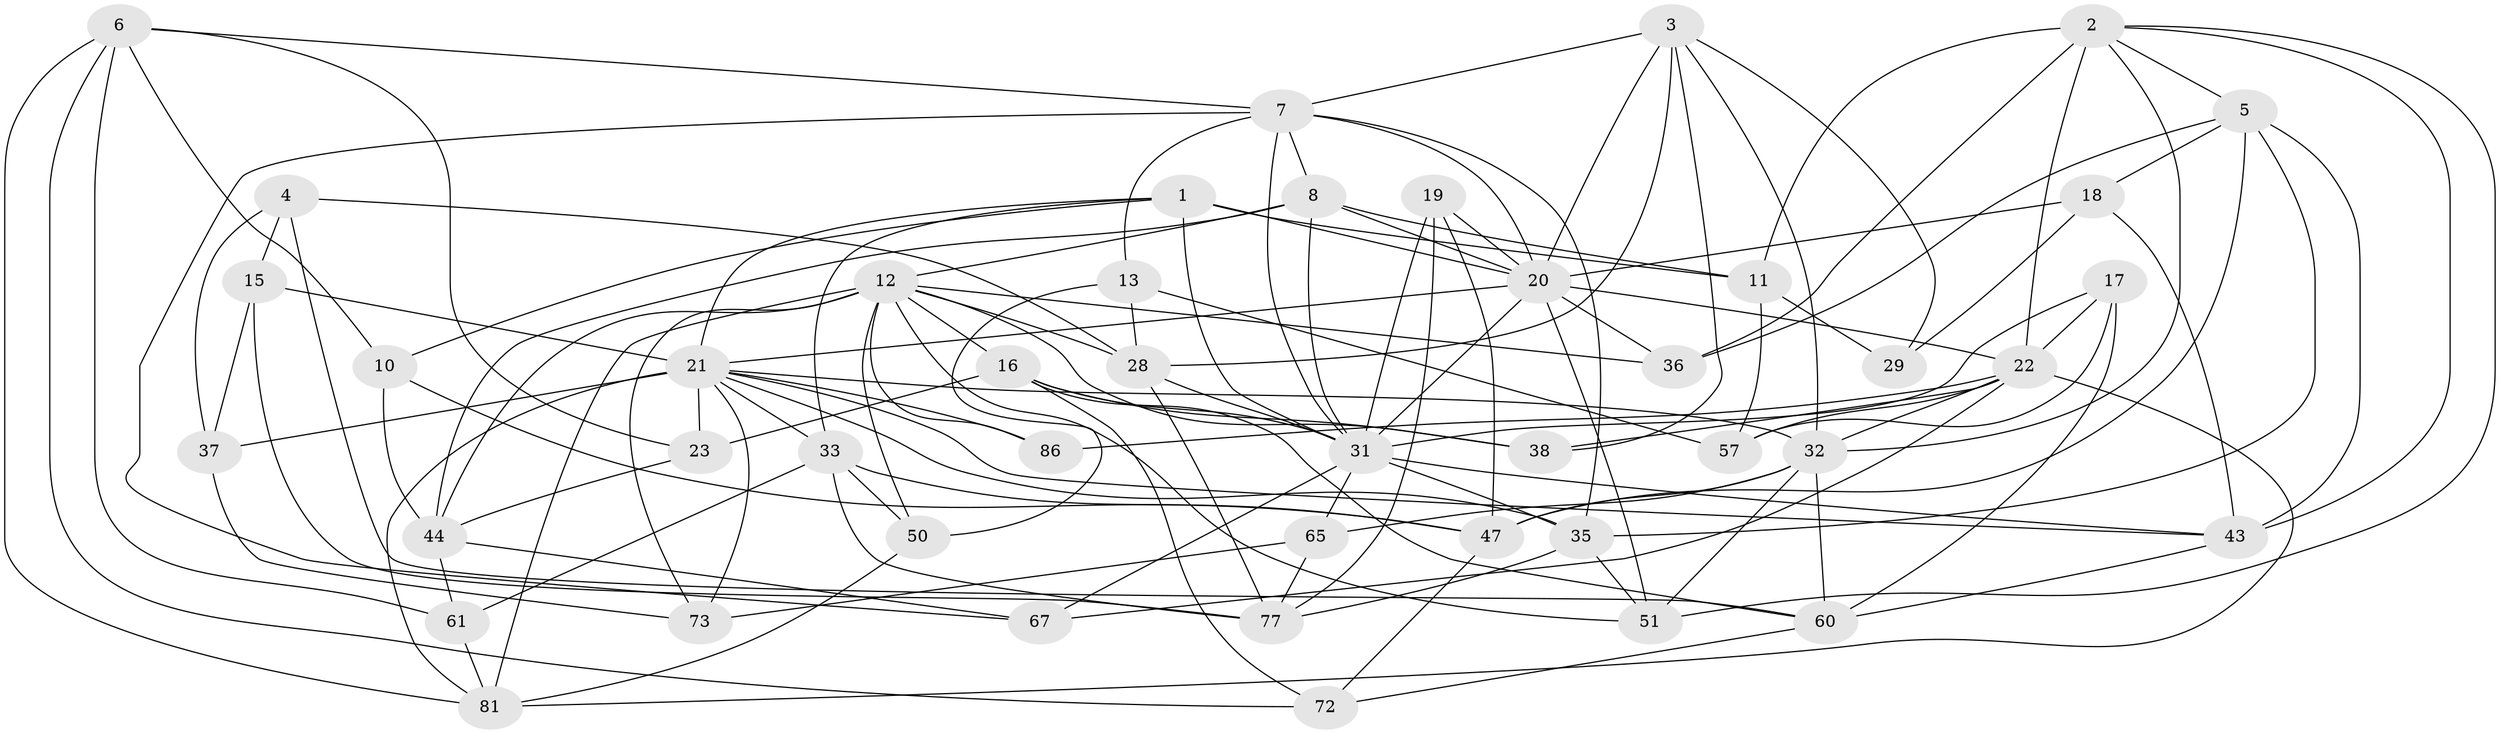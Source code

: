 // original degree distribution, {4: 1.0}
// Generated by graph-tools (version 1.1) at 2025/16/03/09/25 04:16:14]
// undirected, 45 vertices, 128 edges
graph export_dot {
graph [start="1"]
  node [color=gray90,style=filled];
  1 [super="+49"];
  2 [super="+46+25"];
  3 [super="+26"];
  4;
  5 [super="+9"];
  6 [super="+34"];
  7 [super="+27+48+82"];
  8 [super="+58"];
  10;
  11 [super="+52"];
  12 [super="+30+14"];
  13;
  15;
  16 [super="+74"];
  17;
  18;
  19;
  20 [super="+88+54"];
  21 [super="+70+59"];
  22 [super="+39+45+71"];
  23;
  28 [super="+40"];
  29;
  31 [super="+55+62"];
  32 [super="+42"];
  33 [super="+66"];
  35 [super="+85"];
  36;
  37;
  38;
  43 [super="+78"];
  44 [super="+53"];
  47 [super="+89"];
  50;
  51 [super="+63"];
  57;
  60 [super="+69"];
  61;
  65;
  67;
  72;
  73;
  77 [super="+79"];
  81 [super="+84"];
  86;
  1 -- 33;
  1 -- 10;
  1 -- 11;
  1 -- 21;
  1 -- 20;
  1 -- 31;
  2 -- 32;
  2 -- 51;
  2 -- 43;
  2 -- 36;
  2 -- 11;
  2 -- 5;
  2 -- 22 [weight=2];
  3 -- 38;
  3 -- 29;
  3 -- 32;
  3 -- 7;
  3 -- 28;
  3 -- 20;
  4 -- 37;
  4 -- 28;
  4 -- 15;
  4 -- 60;
  5 -- 35;
  5 -- 43;
  5 -- 18;
  5 -- 36;
  5 -- 47;
  6 -- 61;
  6 -- 81;
  6 -- 7;
  6 -- 72;
  6 -- 10;
  6 -- 23;
  7 -- 13;
  7 -- 8;
  7 -- 67;
  7 -- 20;
  7 -- 35;
  7 -- 31;
  8 -- 11;
  8 -- 31;
  8 -- 20;
  8 -- 12;
  8 -- 44;
  10 -- 47;
  10 -- 44;
  11 -- 57;
  11 -- 29 [weight=2];
  12 -- 73;
  12 -- 28;
  12 -- 86 [weight=2];
  12 -- 50;
  12 -- 36;
  12 -- 38;
  12 -- 44;
  12 -- 16;
  12 -- 81;
  12 -- 51;
  13 -- 57;
  13 -- 50;
  13 -- 28;
  15 -- 37;
  15 -- 21;
  15 -- 77;
  16 -- 23;
  16 -- 72;
  16 -- 60;
  16 -- 38;
  16 -- 31;
  17 -- 22;
  17 -- 57;
  17 -- 60;
  17 -- 31;
  18 -- 29;
  18 -- 43;
  18 -- 20;
  19 -- 77;
  19 -- 47;
  19 -- 20;
  19 -- 31;
  20 -- 51 [weight=2];
  20 -- 22;
  20 -- 36;
  20 -- 21;
  20 -- 31;
  21 -- 73;
  21 -- 43;
  21 -- 37;
  21 -- 32;
  21 -- 33;
  21 -- 35;
  21 -- 81;
  21 -- 86;
  21 -- 23;
  22 -- 67;
  22 -- 38;
  22 -- 81;
  22 -- 57;
  22 -- 32;
  22 -- 86;
  23 -- 44;
  28 -- 77;
  28 -- 31;
  31 -- 43;
  31 -- 35;
  31 -- 65;
  31 -- 67;
  32 -- 51;
  32 -- 65;
  32 -- 47;
  32 -- 60;
  33 -- 77;
  33 -- 50;
  33 -- 61;
  33 -- 47;
  35 -- 51;
  35 -- 77;
  37 -- 73;
  43 -- 60;
  44 -- 67;
  44 -- 61;
  47 -- 72;
  50 -- 81;
  60 -- 72;
  61 -- 81;
  65 -- 73;
  65 -- 77;
}
